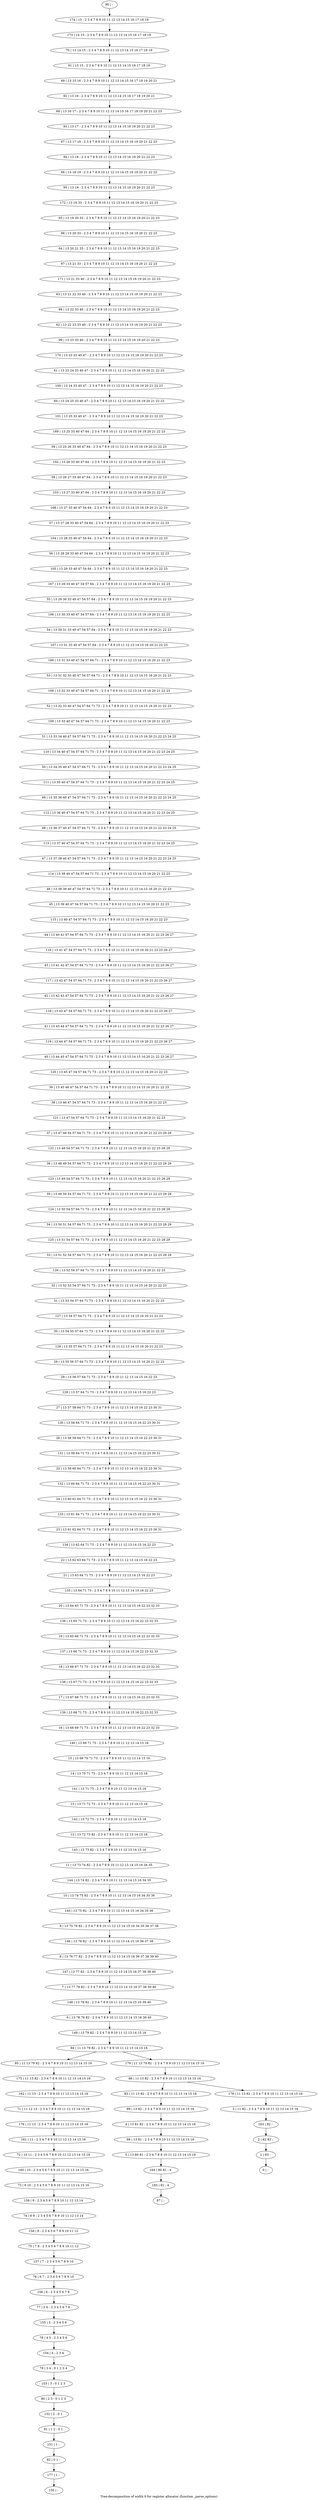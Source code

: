 digraph G {
graph [label="Tree-decomposition of width 9 for register allocator (function _parse_options)"]
0[label="0 | : "];
1[label="1 | 83 : "];
2[label="2 | 82 83 : "];
3[label="3 | 11 82 : 2 3 4 7 8 9 10 11 12 13 14 15 16 "];
4[label="4 | 13 81 82 : 2 3 4 7 8 9 10 11 12 13 14 15 16 "];
5[label="5 | 13 80 81 : 2 3 4 7 8 9 10 11 12 13 14 15 16 "];
6[label="6 | 13 78 79 82 : 2 3 4 7 8 9 10 11 12 13 14 15 16 39 40 "];
7[label="7 | 13 77 78 82 : 2 3 4 7 8 9 10 11 12 13 14 15 16 37 38 39 40 "];
8[label="8 | 13 76 77 82 : 2 3 4 7 8 9 10 11 12 13 14 15 16 36 37 38 39 40 "];
9[label="9 | 13 75 76 82 : 2 3 4 7 8 9 10 11 12 13 14 15 16 34 35 36 37 38 "];
10[label="10 | 13 74 75 82 : 2 3 4 7 8 9 10 11 12 13 14 15 16 34 35 36 "];
11[label="11 | 13 73 74 82 : 2 3 4 7 8 9 10 11 12 13 14 15 16 34 35 "];
12[label="12 | 13 72 73 82 : 2 3 4 7 8 9 10 11 12 13 14 15 16 "];
13[label="13 | 13 71 72 73 : 2 3 4 7 8 9 10 11 12 13 14 15 16 "];
14[label="14 | 13 70 71 73 : 2 3 4 7 8 9 10 11 12 13 14 15 16 "];
15[label="15 | 13 69 70 71 73 : 2 3 4 7 8 9 10 11 12 13 14 15 16 "];
16[label="16 | 13 68 69 71 73 : 2 3 4 7 8 9 10 11 12 13 14 15 16 22 23 32 33 "];
17[label="17 | 13 67 68 71 73 : 2 3 4 7 8 9 10 11 12 13 14 15 16 22 23 32 33 "];
18[label="18 | 13 66 67 71 73 : 2 3 4 7 8 9 10 11 12 13 14 15 16 22 23 32 33 "];
19[label="19 | 13 65 66 71 73 : 2 3 4 7 8 9 10 11 12 13 14 15 16 22 23 32 33 "];
20[label="20 | 13 64 65 71 73 : 2 3 4 7 8 9 10 11 12 13 14 15 16 22 23 32 33 "];
21[label="21 | 13 63 64 71 73 : 2 3 4 7 8 9 10 11 12 13 14 15 16 22 23 "];
22[label="22 | 13 62 63 64 71 73 : 2 3 4 7 8 9 10 11 12 13 14 15 16 22 23 "];
23[label="23 | 13 61 62 64 71 73 : 2 3 4 7 8 9 10 11 12 13 14 15 16 22 23 30 31 "];
24[label="24 | 13 60 61 64 71 73 : 2 3 4 7 8 9 10 11 12 13 14 15 16 22 23 30 31 "];
25[label="25 | 13 59 60 64 71 73 : 2 3 4 7 8 9 10 11 12 13 14 15 16 22 23 30 31 "];
26[label="26 | 13 58 59 64 71 73 : 2 3 4 7 8 9 10 11 12 13 14 15 16 22 23 30 31 "];
27[label="27 | 13 57 58 64 71 73 : 2 3 4 7 8 9 10 11 12 13 14 15 16 22 23 30 31 "];
28[label="28 | 13 56 57 64 71 73 : 2 3 4 7 8 9 10 11 12 13 14 15 16 22 23 "];
29[label="29 | 13 55 56 57 64 71 73 : 2 3 4 7 8 9 10 11 12 13 14 15 16 20 21 22 23 "];
30[label="30 | 13 54 55 57 64 71 73 : 2 3 4 7 8 9 10 11 12 13 14 15 16 20 21 22 23 "];
31[label="31 | 13 53 54 57 64 71 73 : 2 3 4 7 8 9 10 11 12 13 14 15 16 20 21 22 23 "];
32[label="32 | 13 52 53 54 57 64 71 73 : 2 3 4 7 8 9 10 11 12 13 14 15 16 20 21 22 23 "];
33[label="33 | 13 51 52 54 57 64 71 73 : 2 3 4 7 8 9 10 11 12 13 14 15 16 20 21 22 23 28 29 "];
34[label="34 | 13 50 51 54 57 64 71 73 : 2 3 4 7 8 9 10 11 12 13 14 15 16 20 21 22 23 28 29 "];
35[label="35 | 13 49 50 54 57 64 71 73 : 2 3 4 7 8 9 10 11 12 13 14 15 16 20 21 22 23 28 29 "];
36[label="36 | 13 48 49 54 57 64 71 73 : 2 3 4 7 8 9 10 11 12 13 14 15 16 20 21 22 23 28 29 "];
37[label="37 | 13 47 48 54 57 64 71 73 : 2 3 4 7 8 9 10 11 12 13 14 15 16 20 21 22 23 28 29 "];
38[label="38 | 13 46 47 54 57 64 71 73 : 2 3 4 7 8 9 10 11 12 13 14 15 16 20 21 22 23 "];
39[label="39 | 13 45 46 47 54 57 64 71 73 : 2 3 4 7 8 9 10 11 12 13 14 15 16 20 21 22 23 "];
40[label="40 | 13 44 45 47 54 57 64 71 73 : 2 3 4 7 8 9 10 11 12 13 14 15 16 20 21 22 23 26 27 "];
41[label="41 | 13 43 44 47 54 57 64 71 73 : 2 3 4 7 8 9 10 11 12 13 14 15 16 20 21 22 23 26 27 "];
42[label="42 | 13 42 43 47 54 57 64 71 73 : 2 3 4 7 8 9 10 11 12 13 14 15 16 20 21 22 23 26 27 "];
43[label="43 | 13 41 42 47 54 57 64 71 73 : 2 3 4 7 8 9 10 11 12 13 14 15 16 20 21 22 23 26 27 "];
44[label="44 | 13 40 41 47 54 57 64 71 73 : 2 3 4 7 8 9 10 11 12 13 14 15 16 20 21 22 23 26 27 "];
45[label="45 | 13 39 40 47 54 57 64 71 73 : 2 3 4 7 8 9 10 11 12 13 14 15 16 20 21 22 23 "];
46[label="46 | 13 38 39 40 47 54 57 64 71 73 : 2 3 4 7 8 9 10 11 12 13 14 15 16 20 21 22 23 "];
47[label="47 | 13 37 38 40 47 54 57 64 71 73 : 2 3 4 7 8 9 10 11 12 13 14 15 16 20 21 22 23 24 25 "];
48[label="48 | 13 36 37 40 47 54 57 64 71 73 : 2 3 4 7 8 9 10 11 12 13 14 15 16 20 21 22 23 24 25 "];
49[label="49 | 13 35 36 40 47 54 57 64 71 73 : 2 3 4 7 8 9 10 11 12 13 14 15 16 20 21 22 23 24 25 "];
50[label="50 | 13 34 35 40 47 54 57 64 71 73 : 2 3 4 7 8 9 10 11 12 13 14 15 16 20 21 22 23 24 25 "];
51[label="51 | 13 33 34 40 47 54 57 64 71 73 : 2 3 4 7 8 9 10 11 12 13 14 15 16 20 21 22 23 24 25 "];
52[label="52 | 13 32 33 40 47 54 57 64 71 73 : 2 3 4 7 8 9 10 11 12 13 14 15 16 20 21 22 23 "];
53[label="53 | 13 31 32 33 40 47 54 57 64 71 : 2 3 4 7 8 9 10 11 12 13 14 15 16 20 21 22 23 "];
54[label="54 | 13 30 31 33 40 47 54 57 64 : 2 3 4 7 8 9 10 11 12 13 14 15 16 19 20 21 22 23 "];
55[label="55 | 13 29 30 33 40 47 54 57 64 : 2 3 4 7 8 9 10 11 12 13 14 15 16 19 20 21 22 23 "];
56[label="56 | 13 28 29 33 40 47 54 64 : 2 3 4 7 8 9 10 11 12 13 14 15 16 19 20 21 22 23 "];
57[label="57 | 13 27 28 33 40 47 54 64 : 2 3 4 7 8 9 10 11 12 13 14 15 16 19 20 21 22 23 "];
58[label="58 | 13 26 27 33 40 47 64 : 2 3 4 7 8 9 10 11 12 13 14 15 16 19 20 21 22 23 "];
59[label="59 | 13 25 26 33 40 47 64 : 2 3 4 7 8 9 10 11 12 13 14 15 16 19 20 21 22 23 "];
60[label="60 | 13 24 25 33 40 47 : 2 3 4 7 8 9 10 11 12 13 14 15 16 19 20 21 22 23 "];
61[label="61 | 13 23 24 33 40 47 : 2 3 4 7 8 9 10 11 12 13 14 15 16 19 20 21 22 23 "];
62[label="62 | 13 22 23 33 40 : 2 3 4 7 8 9 10 11 12 13 14 15 16 19 20 21 22 23 "];
63[label="63 | 13 21 22 33 40 : 2 3 4 7 8 9 10 11 12 13 14 15 16 19 20 21 22 23 "];
64[label="64 | 13 20 21 33 : 2 3 4 7 8 9 10 11 12 13 14 15 16 19 20 21 22 23 "];
65[label="65 | 13 19 20 33 : 2 3 4 7 8 9 10 11 12 13 14 15 16 19 20 21 22 23 "];
66[label="66 | 13 18 19 : 2 3 4 7 8 9 10 11 12 13 14 15 16 19 20 21 22 23 "];
67[label="67 | 13 17 18 : 2 3 4 7 8 9 10 11 12 13 14 15 16 19 20 21 22 23 "];
68[label="68 | 13 16 17 : 2 3 4 7 8 9 10 11 12 13 14 15 16 17 18 19 20 21 22 23 "];
69[label="69 | 13 15 16 : 2 3 4 7 8 9 10 11 12 13 14 15 16 17 18 19 20 21 "];
70[label="70 | 13 14 15 : 2 3 4 7 8 9 10 11 12 13 14 15 16 17 18 19 "];
71[label="71 | 11 12 13 : 2 3 4 7 8 9 10 11 12 13 14 15 16 "];
72[label="72 | 10 11 : 2 3 4 5 6 7 8 9 10 11 12 13 14 15 16 "];
73[label="73 | 9 10 : 2 3 4 5 6 7 8 9 10 11 12 13 14 15 16 "];
74[label="74 | 8 9 : 2 3 4 5 6 7 8 9 10 11 12 13 14 "];
75[label="75 | 7 8 : 2 3 4 5 6 7 8 9 10 11 12 "];
76[label="76 | 6 7 : 2 3 4 5 6 7 8 9 10 "];
77[label="77 | 5 6 : 2 3 4 5 6 7 8 "];
78[label="78 | 4 5 : 2 3 4 5 6 "];
79[label="79 | 3 4 : 0 1 2 3 4 "];
80[label="80 | 2 3 : 0 1 2 3 "];
81[label="81 | 1 2 : 0 1 "];
82[label="82 | 0 1 : "];
83[label="83 | 11 13 82 : 2 3 4 7 8 9 10 11 12 13 14 15 16 "];
84[label="84 | 11 13 79 82 : 2 3 4 7 8 9 10 11 12 13 14 15 16 "];
85[label="85 | 11 13 79 82 : 2 3 4 7 8 9 10 11 12 13 14 15 16 "];
86[label="86 | 11 13 82 : 2 3 4 7 8 9 10 11 12 13 14 15 16 "];
87[label="87 | : "];
88[label="88 | 13 81 : 2 3 4 7 8 9 10 11 12 13 14 15 16 "];
89[label="89 | 13 82 : 2 3 4 7 8 9 10 11 12 13 14 15 16 "];
90[label="90 | : "];
91[label="91 | 13 15 : 2 3 4 7 8 9 10 11 12 13 14 15 16 17 18 19 "];
92[label="92 | 13 16 : 2 3 4 7 8 9 10 11 12 13 14 15 16 17 18 19 20 21 "];
93[label="93 | 13 17 : 2 3 4 7 8 9 10 11 12 13 14 15 16 19 20 21 22 23 "];
94[label="94 | 13 18 : 2 3 4 7 8 9 10 11 12 13 14 15 16 19 20 21 22 23 "];
95[label="95 | 13 19 : 2 3 4 7 8 9 10 11 12 13 14 15 16 19 20 21 22 23 "];
96[label="96 | 13 20 33 : 2 3 4 7 8 9 10 11 12 13 14 15 16 19 20 21 22 23 "];
97[label="97 | 13 21 33 : 2 3 4 7 8 9 10 11 12 13 14 15 16 19 20 21 22 23 "];
98[label="98 | 13 22 33 40 : 2 3 4 7 8 9 10 11 12 13 14 15 16 19 20 21 22 23 "];
99[label="99 | 13 23 33 40 : 2 3 4 7 8 9 10 11 12 13 14 15 16 19 20 21 22 23 "];
100[label="100 | 13 24 33 40 47 : 2 3 4 7 8 9 10 11 12 13 14 15 16 19 20 21 22 23 "];
101[label="101 | 13 25 33 40 47 : 2 3 4 7 8 9 10 11 12 13 14 15 16 19 20 21 22 23 "];
102[label="102 | 13 26 33 40 47 64 : 2 3 4 7 8 9 10 11 12 13 14 15 16 19 20 21 22 23 "];
103[label="103 | 13 27 33 40 47 64 : 2 3 4 7 8 9 10 11 12 13 14 15 16 19 20 21 22 23 "];
104[label="104 | 13 28 33 40 47 54 64 : 2 3 4 7 8 9 10 11 12 13 14 15 16 19 20 21 22 23 "];
105[label="105 | 13 29 33 40 47 54 64 : 2 3 4 7 8 9 10 11 12 13 14 15 16 19 20 21 22 23 "];
106[label="106 | 13 30 33 40 47 54 57 64 : 2 3 4 7 8 9 10 11 12 13 14 15 16 19 20 21 22 23 "];
107[label="107 | 13 31 33 40 47 54 57 64 : 2 3 4 7 8 9 10 11 12 13 14 15 16 20 21 22 23 "];
108[label="108 | 13 32 33 40 47 54 57 64 71 : 2 3 4 7 8 9 10 11 12 13 14 15 16 20 21 22 23 "];
109[label="109 | 13 33 40 47 54 57 64 71 73 : 2 3 4 7 8 9 10 11 12 13 14 15 16 20 21 22 23 "];
110[label="110 | 13 34 40 47 54 57 64 71 73 : 2 3 4 7 8 9 10 11 12 13 14 15 16 20 21 22 23 24 25 "];
111[label="111 | 13 35 40 47 54 57 64 71 73 : 2 3 4 7 8 9 10 11 12 13 14 15 16 20 21 22 23 24 25 "];
112[label="112 | 13 36 40 47 54 57 64 71 73 : 2 3 4 7 8 9 10 11 12 13 14 15 16 20 21 22 23 24 25 "];
113[label="113 | 13 37 40 47 54 57 64 71 73 : 2 3 4 7 8 9 10 11 12 13 14 15 16 20 21 22 23 24 25 "];
114[label="114 | 13 38 40 47 54 57 64 71 73 : 2 3 4 7 8 9 10 11 12 13 14 15 16 20 21 22 23 "];
115[label="115 | 13 40 47 54 57 64 71 73 : 2 3 4 7 8 9 10 11 12 13 14 15 16 20 21 22 23 "];
116[label="116 | 13 41 47 54 57 64 71 73 : 2 3 4 7 8 9 10 11 12 13 14 15 16 20 21 22 23 26 27 "];
117[label="117 | 13 42 47 54 57 64 71 73 : 2 3 4 7 8 9 10 11 12 13 14 15 16 20 21 22 23 26 27 "];
118[label="118 | 13 43 47 54 57 64 71 73 : 2 3 4 7 8 9 10 11 12 13 14 15 16 20 21 22 23 26 27 "];
119[label="119 | 13 44 47 54 57 64 71 73 : 2 3 4 7 8 9 10 11 12 13 14 15 16 20 21 22 23 26 27 "];
120[label="120 | 13 45 47 54 57 64 71 73 : 2 3 4 7 8 9 10 11 12 13 14 15 16 20 21 22 23 "];
121[label="121 | 13 47 54 57 64 71 73 : 2 3 4 7 8 9 10 11 12 13 14 15 16 20 21 22 23 "];
122[label="122 | 13 48 54 57 64 71 73 : 2 3 4 7 8 9 10 11 12 13 14 15 16 20 21 22 23 28 29 "];
123[label="123 | 13 49 54 57 64 71 73 : 2 3 4 7 8 9 10 11 12 13 14 15 16 20 21 22 23 28 29 "];
124[label="124 | 13 50 54 57 64 71 73 : 2 3 4 7 8 9 10 11 12 13 14 15 16 20 21 22 23 28 29 "];
125[label="125 | 13 51 54 57 64 71 73 : 2 3 4 7 8 9 10 11 12 13 14 15 16 20 21 22 23 28 29 "];
126[label="126 | 13 52 54 57 64 71 73 : 2 3 4 7 8 9 10 11 12 13 14 15 16 20 21 22 23 "];
127[label="127 | 13 54 57 64 71 73 : 2 3 4 7 8 9 10 11 12 13 14 15 16 20 21 22 23 "];
128[label="128 | 13 55 57 64 71 73 : 2 3 4 7 8 9 10 11 12 13 14 15 16 20 21 22 23 "];
129[label="129 | 13 57 64 71 73 : 2 3 4 7 8 9 10 11 12 13 14 15 16 22 23 "];
130[label="130 | 13 58 64 71 73 : 2 3 4 7 8 9 10 11 12 13 14 15 16 22 23 30 31 "];
131[label="131 | 13 59 64 71 73 : 2 3 4 7 8 9 10 11 12 13 14 15 16 22 23 30 31 "];
132[label="132 | 13 60 64 71 73 : 2 3 4 7 8 9 10 11 12 13 14 15 16 22 23 30 31 "];
133[label="133 | 13 61 64 71 73 : 2 3 4 7 8 9 10 11 12 13 14 15 16 22 23 30 31 "];
134[label="134 | 13 62 64 71 73 : 2 3 4 7 8 9 10 11 12 13 14 15 16 22 23 "];
135[label="135 | 13 64 71 73 : 2 3 4 7 8 9 10 11 12 13 14 15 16 22 23 "];
136[label="136 | 13 65 71 73 : 2 3 4 7 8 9 10 11 12 13 14 15 16 22 23 32 33 "];
137[label="137 | 13 66 71 73 : 2 3 4 7 8 9 10 11 12 13 14 15 16 22 23 32 33 "];
138[label="138 | 13 67 71 73 : 2 3 4 7 8 9 10 11 12 13 14 15 16 22 23 32 33 "];
139[label="139 | 13 68 71 73 : 2 3 4 7 8 9 10 11 12 13 14 15 16 22 23 32 33 "];
140[label="140 | 13 69 71 73 : 2 3 4 7 8 9 10 11 12 13 14 15 16 "];
141[label="141 | 13 71 73 : 2 3 4 7 8 9 10 11 12 13 14 15 16 "];
142[label="142 | 13 72 73 : 2 3 4 7 8 9 10 11 12 13 14 15 16 "];
143[label="143 | 13 73 82 : 2 3 4 7 8 9 10 11 12 13 14 15 16 "];
144[label="144 | 13 74 82 : 2 3 4 7 8 9 10 11 12 13 14 15 16 34 35 "];
145[label="145 | 13 75 82 : 2 3 4 7 8 9 10 11 12 13 14 15 16 34 35 36 "];
146[label="146 | 13 76 82 : 2 3 4 7 8 9 10 11 12 13 14 15 16 36 37 38 "];
147[label="147 | 13 77 82 : 2 3 4 7 8 9 10 11 12 13 14 15 16 37 38 39 40 "];
148[label="148 | 13 78 82 : 2 3 4 7 8 9 10 11 12 13 14 15 16 39 40 "];
149[label="149 | 13 79 82 : 2 3 4 7 8 9 10 11 12 13 14 15 16 "];
150[label="150 | : "];
151[label="151 | 1 : "];
152[label="152 | 2 : 0 1 "];
153[label="153 | 3 : 0 1 2 3 "];
154[label="154 | 4 : 2 3 4 "];
155[label="155 | 5 : 2 3 4 5 6 "];
156[label="156 | 6 : 2 3 4 5 6 7 8 "];
157[label="157 | 7 : 2 3 4 5 6 7 8 9 10 "];
158[label="158 | 8 : 2 3 4 5 6 7 8 9 10 11 12 "];
159[label="159 | 9 : 2 3 4 5 6 7 8 9 10 11 12 13 14 "];
160[label="160 | 10 : 2 3 4 5 6 7 8 9 10 11 12 13 14 15 16 "];
161[label="161 | 11 : 2 3 4 7 8 9 10 11 12 13 14 15 16 "];
162[label="162 | 11 13 : 2 3 4 7 8 9 10 11 12 13 14 15 16 "];
163[label="163 | 82 : "];
164[label="164 | 80 81 : 4 "];
165[label="165 | 81 : 4 "];
166[label="166 | 13 31 33 40 47 54 57 64 71 : 2 3 4 7 8 9 10 11 12 13 14 15 16 20 21 22 23 "];
167[label="167 | 13 29 33 40 47 54 57 64 : 2 3 4 7 8 9 10 11 12 13 14 15 16 19 20 21 22 23 "];
168[label="168 | 13 27 33 40 47 54 64 : 2 3 4 7 8 9 10 11 12 13 14 15 16 19 20 21 22 23 "];
169[label="169 | 13 25 33 40 47 64 : 2 3 4 7 8 9 10 11 12 13 14 15 16 19 20 21 22 23 "];
170[label="170 | 13 23 33 40 47 : 2 3 4 7 8 9 10 11 12 13 14 15 16 19 20 21 22 23 "];
171[label="171 | 13 21 33 40 : 2 3 4 7 8 9 10 11 12 13 14 15 16 19 20 21 22 23 "];
172[label="172 | 13 19 33 : 2 3 4 7 8 9 10 11 12 13 14 15 16 19 20 21 22 23 "];
173[label="173 | 14 15 : 2 3 4 7 8 9 10 11 12 13 14 15 16 17 18 19 "];
174[label="174 | 15 : 2 3 4 7 8 9 10 11 12 13 14 15 16 17 18 19 "];
175[label="175 | 11 13 82 : 2 3 4 7 8 9 10 11 12 13 14 15 16 "];
176[label="176 | 11 13 : 2 3 4 7 8 9 10 11 12 13 14 15 16 "];
177[label="177 | 1 : "];
178[label="178 | 11 13 82 : 2 3 4 7 8 9 10 11 12 13 14 15 16 "];
179[label="179 | 11 13 79 82 : 2 3 4 7 8 9 10 11 12 13 14 15 16 "];
88->5 ;
4->88 ;
89->4 ;
83->89 ;
151->82 ;
81->151 ;
152->81 ;
80->152 ;
153->80 ;
79->153 ;
154->79 ;
78->154 ;
155->78 ;
77->155 ;
156->77 ;
76->156 ;
157->76 ;
75->157 ;
158->75 ;
74->158 ;
159->74 ;
73->159 ;
160->73 ;
72->160 ;
161->72 ;
162->71 ;
5->164 ;
165->87 ;
164->165 ;
175->162 ;
85->175 ;
176->161 ;
71->176 ;
177->150 ;
82->177 ;
90->174 ;
174->173 ;
173->70 ;
70->91 ;
91->69 ;
69->92 ;
92->68 ;
68->93 ;
93->67 ;
67->94 ;
94->66 ;
66->95 ;
95->172 ;
172->65 ;
65->96 ;
96->64 ;
64->97 ;
97->171 ;
171->63 ;
63->98 ;
98->62 ;
62->99 ;
99->170 ;
170->61 ;
61->100 ;
100->60 ;
60->101 ;
101->169 ;
169->59 ;
59->102 ;
102->58 ;
58->103 ;
103->168 ;
168->57 ;
57->104 ;
104->56 ;
56->105 ;
105->167 ;
167->55 ;
55->106 ;
106->54 ;
54->107 ;
107->166 ;
166->53 ;
53->108 ;
108->52 ;
52->109 ;
109->51 ;
51->110 ;
110->50 ;
50->111 ;
111->49 ;
49->112 ;
112->48 ;
48->113 ;
113->47 ;
47->114 ;
114->46 ;
46->45 ;
45->115 ;
115->44 ;
44->116 ;
116->43 ;
43->117 ;
117->42 ;
42->118 ;
118->41 ;
41->119 ;
119->40 ;
40->120 ;
120->39 ;
39->38 ;
38->121 ;
121->37 ;
37->122 ;
122->36 ;
36->123 ;
123->35 ;
35->124 ;
124->34 ;
34->125 ;
125->33 ;
33->126 ;
126->32 ;
32->31 ;
31->127 ;
127->30 ;
30->128 ;
128->29 ;
29->28 ;
28->129 ;
129->27 ;
27->130 ;
130->26 ;
26->131 ;
131->25 ;
25->132 ;
132->24 ;
24->133 ;
133->23 ;
23->134 ;
134->22 ;
22->21 ;
21->135 ;
135->20 ;
20->136 ;
136->19 ;
19->137 ;
137->18 ;
18->138 ;
138->17 ;
17->139 ;
139->16 ;
16->140 ;
140->15 ;
15->14 ;
14->141 ;
141->13 ;
13->142 ;
142->12 ;
12->143 ;
143->11 ;
11->144 ;
144->10 ;
10->145 ;
145->9 ;
9->146 ;
146->8 ;
8->147 ;
147->7 ;
7->148 ;
148->6 ;
6->149 ;
149->84 ;
3->163 ;
163->2 ;
2->1 ;
1->0 ;
178->3 ;
179->86 ;
86->83 ;
86->178 ;
84->85 ;
84->179 ;
}
